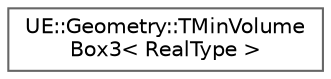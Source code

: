 digraph "Graphical Class Hierarchy"
{
 // INTERACTIVE_SVG=YES
 // LATEX_PDF_SIZE
  bgcolor="transparent";
  edge [fontname=Helvetica,fontsize=10,labelfontname=Helvetica,labelfontsize=10];
  node [fontname=Helvetica,fontsize=10,shape=box,height=0.2,width=0.4];
  rankdir="LR";
  Node0 [id="Node000000",label="UE::Geometry::TMinVolume\lBox3\< RealType \>",height=0.2,width=0.4,color="grey40", fillcolor="white", style="filled",URL="$dd/df6/classUE_1_1Geometry_1_1TMinVolumeBox3.html",tooltip="Calculate a Minimal-Volume Oriented Box for a set of 3D points."];
}
